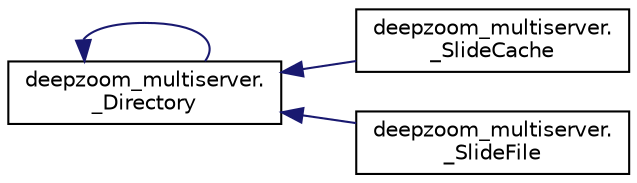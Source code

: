 digraph "Graphical Class Hierarchy"
{
  edge [fontname="Helvetica",fontsize="10",labelfontname="Helvetica",labelfontsize="10"];
  node [fontname="Helvetica",fontsize="10",shape=record];
  rankdir="LR";
  Node0 [label="object",height=0.2,width=0.4,color="grey75", fillcolor="white", style="filled"];
  Node0 -> Node0 [dir="back",color="midnightblue",fontsize="10",style="solid",fontname="Helvetica"];
  Node0 [label="deepzoom_multiserver.\l_Directory",height=0.2,width=0.4,color="black", fillcolor="white", style="filled",URL="$classdeepzoom__multiserver_1_1__Directory.html"];
  Node0 -> Node2 [dir="back",color="midnightblue",fontsize="10",style="solid",fontname="Helvetica"];
  Node2 [label="deepzoom_multiserver.\l_SlideCache",height=0.2,width=0.4,color="black", fillcolor="white", style="filled",URL="$classdeepzoom__multiserver_1_1__SlideCache.html"];
  Node0 -> Node3 [dir="back",color="midnightblue",fontsize="10",style="solid",fontname="Helvetica"];
  Node3 [label="deepzoom_multiserver.\l_SlideFile",height=0.2,width=0.4,color="black", fillcolor="white", style="filled",URL="$classdeepzoom__multiserver_1_1__SlideFile.html"];
}
